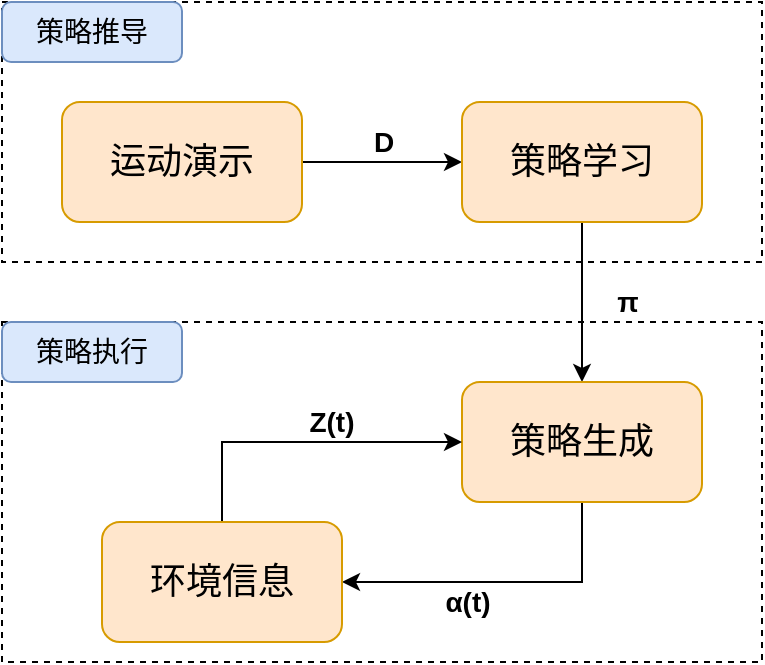 <mxfile version="13.9.9" type="github">
  <diagram id="EenprXxi53aLE07QUELb" name="Page-1">
    <mxGraphModel dx="793" dy="679" grid="1" gridSize="10" guides="1" tooltips="1" connect="1" arrows="1" fold="1" page="1" pageScale="1" pageWidth="827" pageHeight="1169" math="0" shadow="0">
      <root>
        <mxCell id="0" />
        <mxCell id="1" parent="0" />
        <mxCell id="Na_bWZpocqXKviQB2uQU-4" value="" style="edgeStyle=orthogonalEdgeStyle;rounded=0;orthogonalLoop=1;jettySize=auto;html=1;" edge="1" parent="1" source="Na_bWZpocqXKviQB2uQU-1" target="Na_bWZpocqXKviQB2uQU-3">
          <mxGeometry relative="1" as="geometry" />
        </mxCell>
        <mxCell id="Na_bWZpocqXKviQB2uQU-1" value="&lt;font style=&quot;font-size: 18px&quot;&gt;运动演示&lt;br&gt;&lt;/font&gt;" style="rounded=1;whiteSpace=wrap;html=1;fillColor=#ffe6cc;strokeColor=#d79b00;" vertex="1" parent="1">
          <mxGeometry x="240" y="190" width="120" height="60" as="geometry" />
        </mxCell>
        <mxCell id="Na_bWZpocqXKviQB2uQU-6" value="" style="edgeStyle=orthogonalEdgeStyle;rounded=0;orthogonalLoop=1;jettySize=auto;html=1;" edge="1" parent="1" source="Na_bWZpocqXKviQB2uQU-3" target="Na_bWZpocqXKviQB2uQU-5">
          <mxGeometry relative="1" as="geometry" />
        </mxCell>
        <mxCell id="Na_bWZpocqXKviQB2uQU-3" value="&lt;font style=&quot;font-size: 18px&quot;&gt;策略学习&lt;/font&gt;" style="rounded=1;whiteSpace=wrap;html=1;fillColor=#ffe6cc;strokeColor=#d79b00;" vertex="1" parent="1">
          <mxGeometry x="440" y="190" width="120" height="60" as="geometry" />
        </mxCell>
        <mxCell id="Na_bWZpocqXKviQB2uQU-9" style="edgeStyle=orthogonalEdgeStyle;rounded=0;orthogonalLoop=1;jettySize=auto;html=1;exitX=0.5;exitY=1;exitDx=0;exitDy=0;entryX=1;entryY=0.5;entryDx=0;entryDy=0;" edge="1" parent="1" source="Na_bWZpocqXKviQB2uQU-5" target="Na_bWZpocqXKviQB2uQU-7">
          <mxGeometry relative="1" as="geometry" />
        </mxCell>
        <mxCell id="Na_bWZpocqXKviQB2uQU-5" value="&lt;font style=&quot;font-size: 18px&quot;&gt;策略生成&lt;/font&gt;" style="rounded=1;whiteSpace=wrap;html=1;fillColor=#ffe6cc;strokeColor=#d79b00;" vertex="1" parent="1">
          <mxGeometry x="440" y="330" width="120" height="60" as="geometry" />
        </mxCell>
        <mxCell id="Na_bWZpocqXKviQB2uQU-8" style="edgeStyle=orthogonalEdgeStyle;rounded=0;orthogonalLoop=1;jettySize=auto;html=1;entryX=0;entryY=0.5;entryDx=0;entryDy=0;" edge="1" parent="1" source="Na_bWZpocqXKviQB2uQU-7" target="Na_bWZpocqXKviQB2uQU-5">
          <mxGeometry relative="1" as="geometry">
            <Array as="points">
              <mxPoint x="320" y="360" />
            </Array>
          </mxGeometry>
        </mxCell>
        <mxCell id="Na_bWZpocqXKviQB2uQU-7" value="&lt;font style=&quot;font-size: 18px&quot;&gt;环境信息&lt;/font&gt;" style="rounded=1;whiteSpace=wrap;html=1;fillColor=#ffe6cc;strokeColor=#d79b00;" vertex="1" parent="1">
          <mxGeometry x="260" y="400" width="120" height="60" as="geometry" />
        </mxCell>
        <mxCell id="Na_bWZpocqXKviQB2uQU-10" value="&lt;b&gt;&lt;font style=&quot;font-size: 14px&quot;&gt;D&lt;/font&gt;&lt;/b&gt;" style="text;html=1;align=center;verticalAlign=middle;whiteSpace=wrap;rounded=0;strokeWidth=1;" vertex="1" parent="1">
          <mxGeometry x="388" y="200" width="26" height="20" as="geometry" />
        </mxCell>
        <mxCell id="Na_bWZpocqXKviQB2uQU-11" value="&lt;b&gt;&lt;font style=&quot;font-size: 14px&quot;&gt;π&lt;/font&gt;&lt;/b&gt;" style="text;html=1;align=center;verticalAlign=middle;whiteSpace=wrap;rounded=0;strokeWidth=1;" vertex="1" parent="1">
          <mxGeometry x="510" y="280" width="26" height="20" as="geometry" />
        </mxCell>
        <mxCell id="Na_bWZpocqXKviQB2uQU-12" value="&lt;font style=&quot;font-size: 14px&quot;&gt;&lt;b&gt;Z(t)&lt;/b&gt;&lt;/font&gt;" style="text;html=1;align=center;verticalAlign=middle;whiteSpace=wrap;rounded=0;strokeWidth=1;" vertex="1" parent="1">
          <mxGeometry x="362" y="340" width="26" height="20" as="geometry" />
        </mxCell>
        <mxCell id="Na_bWZpocqXKviQB2uQU-13" value="&lt;font style=&quot;font-size: 14px&quot;&gt;&lt;b&gt;α(t)&lt;/b&gt;&lt;/font&gt;" style="text;html=1;align=center;verticalAlign=middle;whiteSpace=wrap;rounded=0;strokeWidth=1;" vertex="1" parent="1">
          <mxGeometry x="430" y="430" width="26" height="20" as="geometry" />
        </mxCell>
        <mxCell id="Na_bWZpocqXKviQB2uQU-16" value="" style="rounded=0;whiteSpace=wrap;html=1;strokeColor=#000000;strokeWidth=1;fillColor=none;dashed=1;" vertex="1" parent="1">
          <mxGeometry x="210" y="300" width="380" height="170" as="geometry" />
        </mxCell>
        <mxCell id="Na_bWZpocqXKviQB2uQU-17" value="" style="rounded=0;whiteSpace=wrap;html=1;strokeColor=#000000;strokeWidth=1;fillColor=none;dashed=1;" vertex="1" parent="1">
          <mxGeometry x="210" y="140" width="380" height="130" as="geometry" />
        </mxCell>
        <mxCell id="Na_bWZpocqXKviQB2uQU-18" value="&lt;font style=&quot;font-size: 14px&quot;&gt;策略推导&lt;/font&gt;" style="rounded=1;whiteSpace=wrap;html=1;fillColor=#dae8fc;strokeColor=#6c8ebf;" vertex="1" parent="1">
          <mxGeometry x="210" y="140" width="90" height="30" as="geometry" />
        </mxCell>
        <mxCell id="Na_bWZpocqXKviQB2uQU-19" value="&lt;font style=&quot;font-size: 14px&quot;&gt;策略执行&lt;/font&gt;" style="rounded=1;whiteSpace=wrap;html=1;fillColor=#dae8fc;strokeColor=#6c8ebf;" vertex="1" parent="1">
          <mxGeometry x="210" y="300" width="90" height="30" as="geometry" />
        </mxCell>
      </root>
    </mxGraphModel>
  </diagram>
</mxfile>

